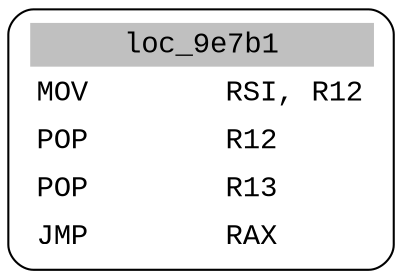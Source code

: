 digraph asm_graph {
1941 [
shape="Mrecord" fontname="Courier New"label =<<table border="0" cellborder="0" cellpadding="3"><tr><td align="center" colspan="2" bgcolor="grey">loc_9e7b1</td></tr><tr><td align="left">MOV        RSI, R12</td></tr><tr><td align="left">POP        R12</td></tr><tr><td align="left">POP        R13</td></tr><tr><td align="left">JMP        RAX</td></tr></table>> ];
}